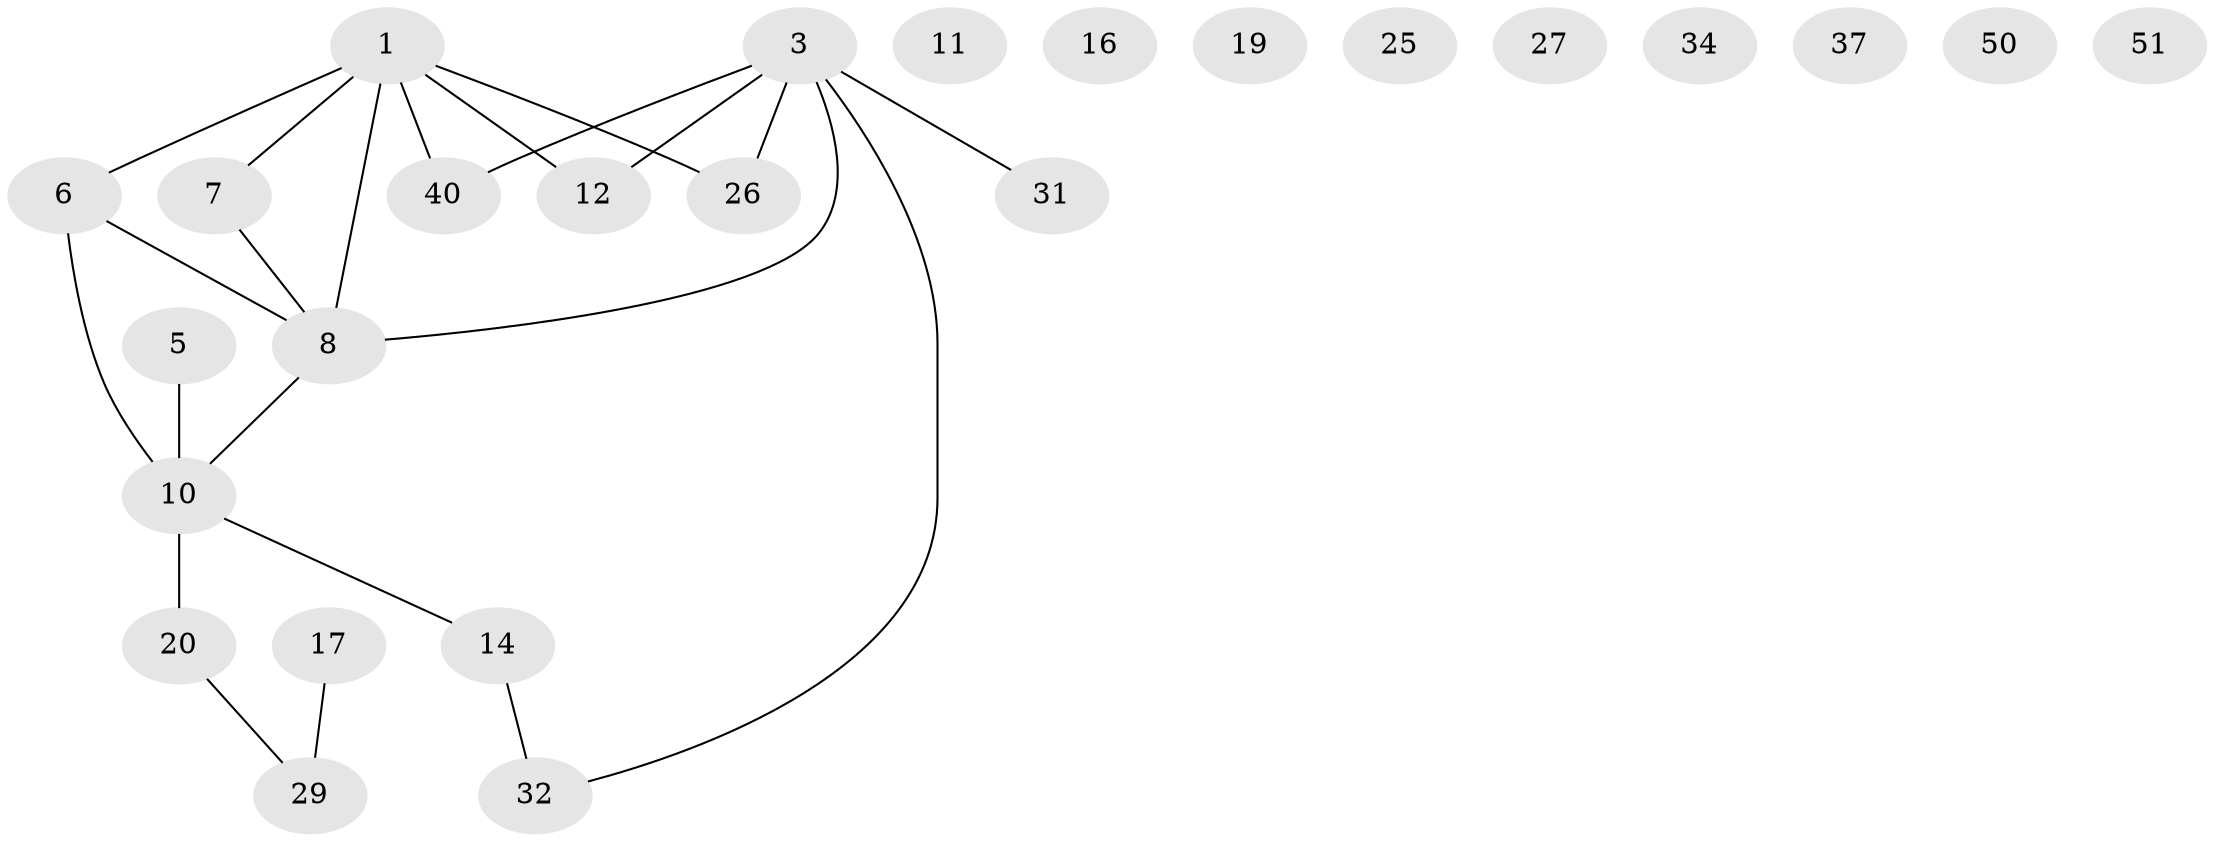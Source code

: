 // original degree distribution, {1: 0.2777777777777778, 4: 0.05555555555555555, 7: 0.018518518518518517, 2: 0.3333333333333333, 3: 0.12962962962962962, 5: 0.05555555555555555, 0: 0.12962962962962962}
// Generated by graph-tools (version 1.1) at 2025/16/03/04/25 18:16:29]
// undirected, 25 vertices, 22 edges
graph export_dot {
graph [start="1"]
  node [color=gray90,style=filled];
  1 [super="+2"];
  3 [super="+53+15+4+45+46+30"];
  5 [super="+47+23"];
  6 [super="+13+22"];
  7;
  8 [super="+21+18"];
  10 [super="+41+42"];
  11 [super="+49+24"];
  12;
  14;
  16 [super="+39"];
  17;
  19;
  20 [super="+28+38"];
  25;
  26;
  27;
  29 [super="+33"];
  31;
  32 [super="+43+35"];
  34;
  37;
  40 [super="+48"];
  50;
  51;
  1 -- 6;
  1 -- 7;
  1 -- 40;
  1 -- 26;
  1 -- 12;
  1 -- 8;
  3 -- 8;
  3 -- 40;
  3 -- 12;
  3 -- 26;
  3 -- 32;
  3 -- 31;
  5 -- 10 [weight=2];
  6 -- 10;
  6 -- 8;
  7 -- 8;
  8 -- 10;
  10 -- 14;
  10 -- 20;
  14 -- 32;
  17 -- 29;
  20 -- 29;
}
